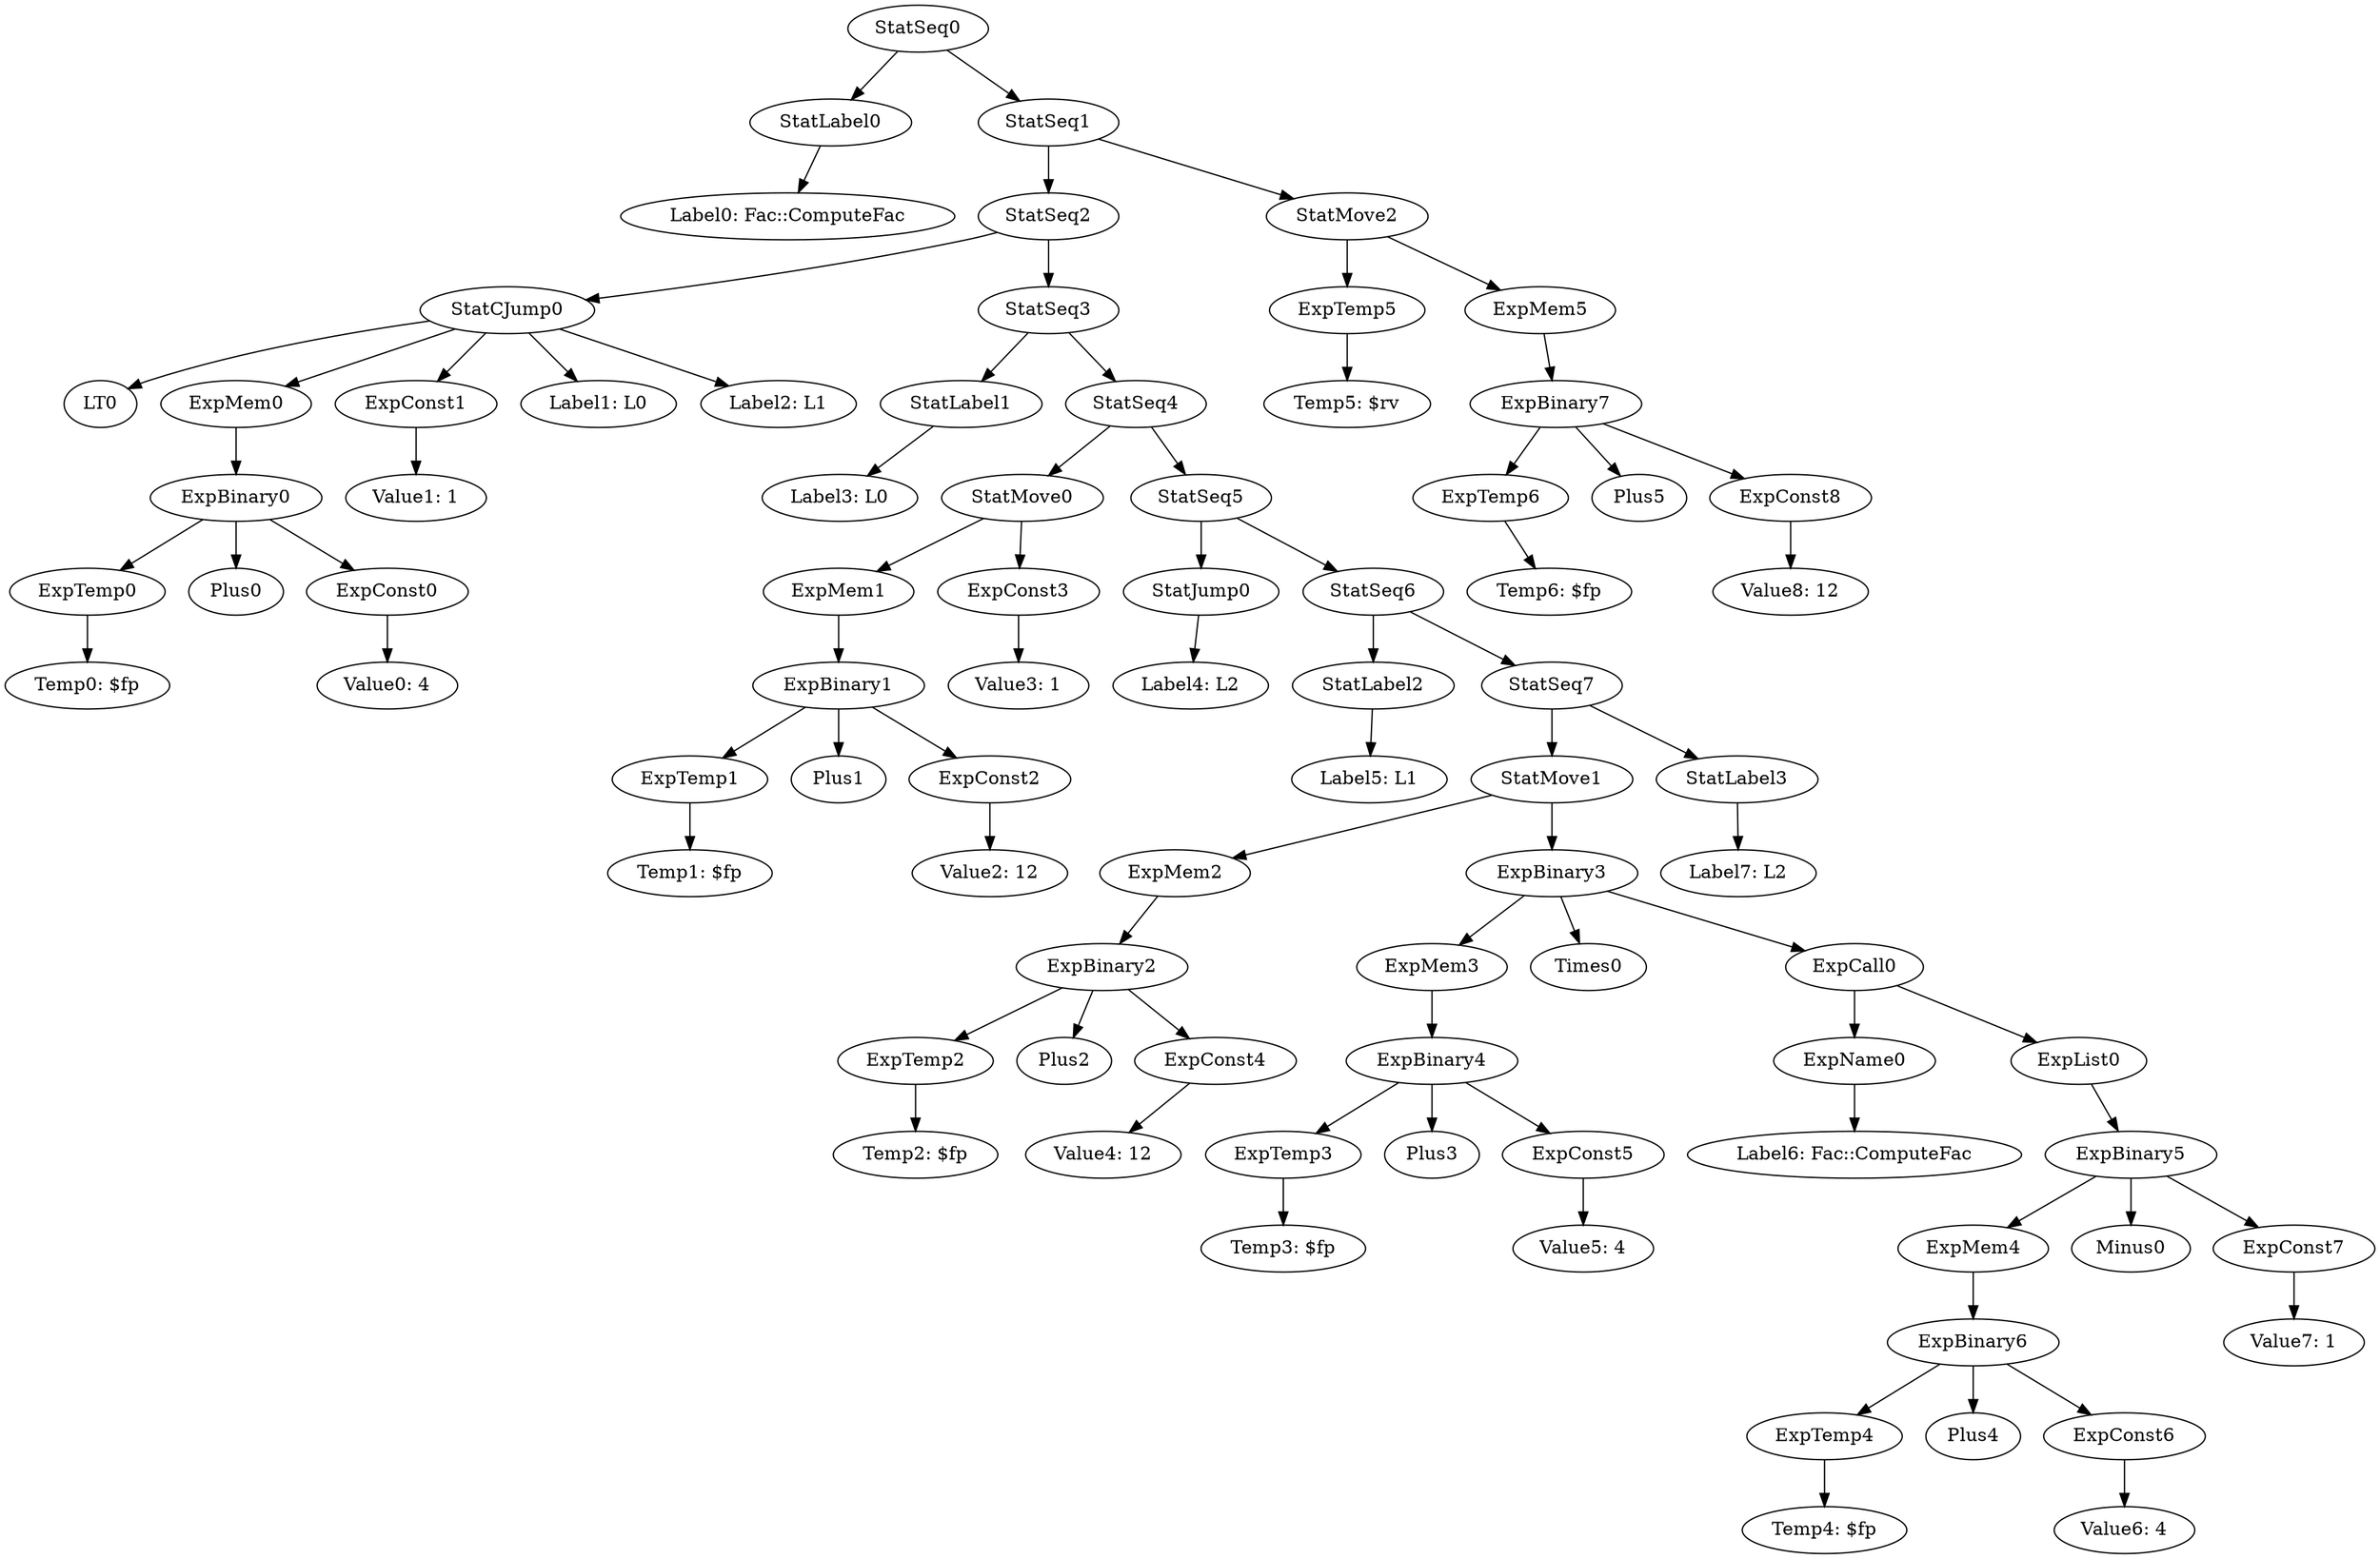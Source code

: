 digraph {
	ordering = out;
	ExpBinary7 -> ExpTemp6;
	ExpBinary7 -> Plus5;
	ExpBinary7 -> ExpConst8;
	ExpTemp6 -> "Temp6: $fp";
	StatSeq5 -> StatJump0;
	StatSeq5 -> StatSeq6;
	StatMove1 -> ExpMem2;
	StatMove1 -> ExpBinary3;
	StatLabel2 -> "Label5: L1";
	StatJump0 -> "Label4: L2";
	StatSeq4 -> StatMove0;
	StatSeq4 -> StatSeq5;
	StatLabel1 -> "Label3: L0";
	ExpMem2 -> ExpBinary2;
	ExpCall0 -> ExpName0;
	ExpCall0 -> ExpList0;
	ExpConst3 -> "Value3: 1";
	ExpConst7 -> "Value7: 1";
	ExpTemp1 -> "Temp1: $fp";
	StatSeq0 -> StatLabel0;
	StatSeq0 -> StatSeq1;
	ExpTemp5 -> "Temp5: $rv";
	StatSeq6 -> StatLabel2;
	StatSeq6 -> StatSeq7;
	ExpTemp3 -> "Temp3: $fp";
	StatMove0 -> ExpMem1;
	StatMove0 -> ExpConst3;
	StatSeq3 -> StatLabel1;
	StatSeq3 -> StatSeq4;
	ExpTemp0 -> "Temp0: $fp";
	StatSeq7 -> StatMove1;
	StatSeq7 -> StatLabel3;
	ExpBinary0 -> ExpTemp0;
	ExpBinary0 -> Plus0;
	ExpBinary0 -> ExpConst0;
	ExpMem4 -> ExpBinary6;
	ExpBinary1 -> ExpTemp1;
	ExpBinary1 -> Plus1;
	ExpBinary1 -> ExpConst2;
	ExpMem0 -> ExpBinary0;
	ExpBinary6 -> ExpTemp4;
	ExpBinary6 -> Plus4;
	ExpBinary6 -> ExpConst6;
	StatSeq2 -> StatCJump0;
	StatSeq2 -> StatSeq3;
	ExpMem1 -> ExpBinary1;
	ExpConst6 -> "Value6: 4";
	ExpConst1 -> "Value1: 1";
	StatSeq1 -> StatSeq2;
	StatSeq1 -> StatMove2;
	ExpTemp2 -> "Temp2: $fp";
	ExpMem5 -> ExpBinary7;
	StatLabel0 -> "Label0: Fac::ComputeFac";
	ExpBinary2 -> ExpTemp2;
	ExpBinary2 -> Plus2;
	ExpBinary2 -> ExpConst4;
	ExpConst0 -> "Value0: 4";
	ExpBinary4 -> ExpTemp3;
	ExpBinary4 -> Plus3;
	ExpBinary4 -> ExpConst5;
	ExpConst5 -> "Value5: 4";
	ExpConst2 -> "Value2: 12";
	ExpBinary3 -> ExpMem3;
	ExpBinary3 -> Times0;
	ExpBinary3 -> ExpCall0;
	ExpMem3 -> ExpBinary4;
	ExpName0 -> "Label6: Fac::ComputeFac";
	ExpTemp4 -> "Temp4: $fp";
	ExpBinary5 -> ExpMem4;
	ExpBinary5 -> Minus0;
	ExpBinary5 -> ExpConst7;
	StatCJump0 -> LT0;
	StatCJump0 -> ExpMem0;
	StatCJump0 -> ExpConst1;
	StatCJump0 -> "Label1: L0";
	StatCJump0 -> "Label2: L1";
	ExpList0 -> ExpBinary5;
	ExpConst8 -> "Value8: 12";
	ExpConst4 -> "Value4: 12";
	StatLabel3 -> "Label7: L2";
	StatMove2 -> ExpTemp5;
	StatMove2 -> ExpMem5;
}

